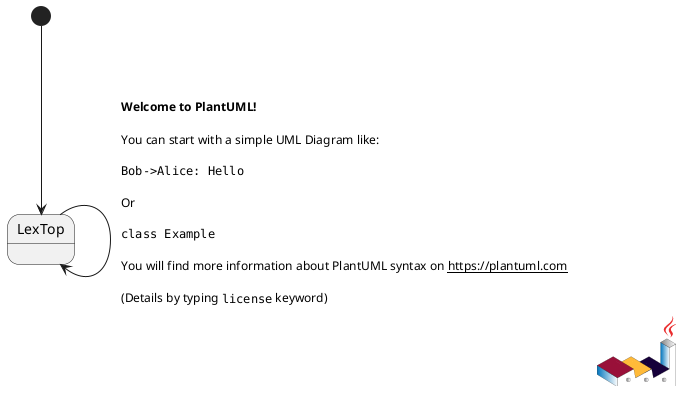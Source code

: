 {
  "sha1": "dca8wzg88cu39st55h08jl57k284133",
  "insertion": {
    "when": "2024-06-01T09:03:02.805Z",
    "url": "https://github.com/plantuml/plantuml/issues/278",
    "user": "plantuml@gmail.com"
  }
}
@startuml
[*] --> LexTop
LexTop --> LexTop: {{
@enduml
